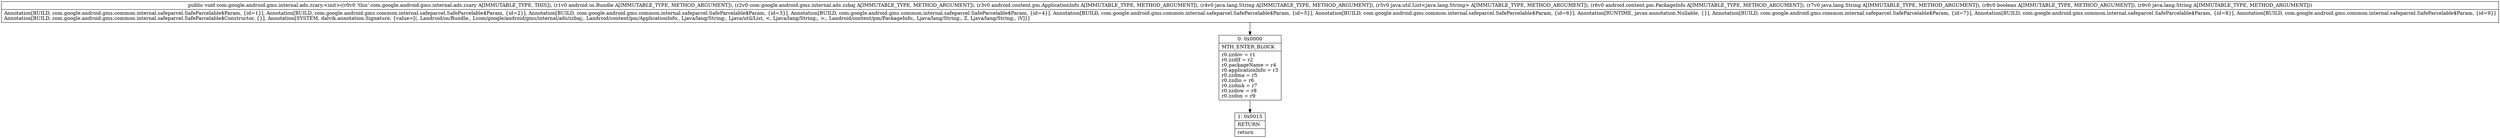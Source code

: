 digraph "CFG forcom.google.android.gms.internal.ads.zzary.\<init\>(Landroid\/os\/Bundle;Lcom\/google\/android\/gms\/internal\/ads\/zzbaj;Landroid\/content\/pm\/ApplicationInfo;Ljava\/lang\/String;Ljava\/util\/List;Landroid\/content\/pm\/PackageInfo;Ljava\/lang\/String;ZLjava\/lang\/String;)V" {
Node_0 [shape=record,label="{0\:\ 0x0000|MTH_ENTER_BLOCK\l|r0.zzdov = r1\lr0.zzdlf = r2\lr0.packageName = r4\lr0.applicationInfo = r3\lr0.zzdma = r5\lr0.zzdlo = r6\lr0.zzdmk = r7\lr0.zzdow = r8\lr0.zzdox = r9\l}"];
Node_1 [shape=record,label="{1\:\ 0x0015|RETURN\l|return\l}"];
MethodNode[shape=record,label="{public void com.google.android.gms.internal.ads.zzary.\<init\>((r0v0 'this' com.google.android.gms.internal.ads.zzary A[IMMUTABLE_TYPE, THIS]), (r1v0 android.os.Bundle A[IMMUTABLE_TYPE, METHOD_ARGUMENT]), (r2v0 com.google.android.gms.internal.ads.zzbaj A[IMMUTABLE_TYPE, METHOD_ARGUMENT]), (r3v0 android.content.pm.ApplicationInfo A[IMMUTABLE_TYPE, METHOD_ARGUMENT]), (r4v0 java.lang.String A[IMMUTABLE_TYPE, METHOD_ARGUMENT]), (r5v0 java.util.List\<java.lang.String\> A[IMMUTABLE_TYPE, METHOD_ARGUMENT]), (r6v0 android.content.pm.PackageInfo A[IMMUTABLE_TYPE, METHOD_ARGUMENT]), (r7v0 java.lang.String A[IMMUTABLE_TYPE, METHOD_ARGUMENT]), (r8v0 boolean A[IMMUTABLE_TYPE, METHOD_ARGUMENT]), (r9v0 java.lang.String A[IMMUTABLE_TYPE, METHOD_ARGUMENT]))  | Annotation[BUILD, com.google.android.gms.common.internal.safeparcel.SafeParcelable$Param, \{id=1\}], Annotation[BUILD, com.google.android.gms.common.internal.safeparcel.SafeParcelable$Param, \{id=2\}], Annotation[BUILD, com.google.android.gms.common.internal.safeparcel.SafeParcelable$Param, \{id=3\}], Annotation[BUILD, com.google.android.gms.common.internal.safeparcel.SafeParcelable$Param, \{id=4\}], Annotation[BUILD, com.google.android.gms.common.internal.safeparcel.SafeParcelable$Param, \{id=5\}], Annotation[BUILD, com.google.android.gms.common.internal.safeparcel.SafeParcelable$Param, \{id=6\}], Annotation[RUNTIME, javax.annotation.Nullable, \{\}], Annotation[BUILD, com.google.android.gms.common.internal.safeparcel.SafeParcelable$Param, \{id=7\}], Annotation[BUILD, com.google.android.gms.common.internal.safeparcel.SafeParcelable$Param, \{id=8\}], Annotation[BUILD, com.google.android.gms.common.internal.safeparcel.SafeParcelable$Param, \{id=9\}]\lAnnotation[BUILD, com.google.android.gms.common.internal.safeparcel.SafeParcelable$Constructor, \{\}], Annotation[SYSTEM, dalvik.annotation.Signature, \{value=[(, Landroid\/os\/Bundle;, Lcom\/google\/android\/gms\/internal\/ads\/zzbaj;, Landroid\/content\/pm\/ApplicationInfo;, Ljava\/lang\/String;, Ljava\/util\/List, \<, Ljava\/lang\/String;, \>;, Landroid\/content\/pm\/PackageInfo;, Ljava\/lang\/String;, Z, Ljava\/lang\/String;, )V]\}]\l}"];
MethodNode -> Node_0;
Node_0 -> Node_1;
}


